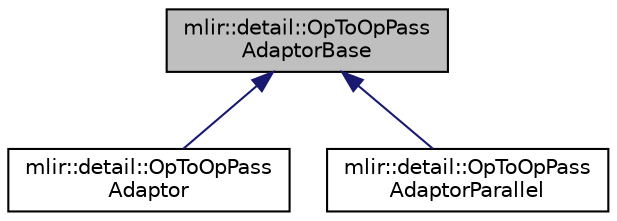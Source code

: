 digraph "mlir::detail::OpToOpPassAdaptorBase"
{
  bgcolor="transparent";
  edge [fontname="Helvetica",fontsize="10",labelfontname="Helvetica",labelfontsize="10"];
  node [fontname="Helvetica",fontsize="10",shape=record];
  Node0 [label="mlir::detail::OpToOpPass\lAdaptorBase",height=0.2,width=0.4,color="black", fillcolor="grey75", style="filled", fontcolor="black"];
  Node0 -> Node1 [dir="back",color="midnightblue",fontsize="10",style="solid",fontname="Helvetica"];
  Node1 [label="mlir::detail::OpToOpPass\lAdaptor",height=0.2,width=0.4,color="black",URL="$classmlir_1_1detail_1_1OpToOpPassAdaptor.html",tooltip="An adaptor pass used to run operation passes over nested operations synchronously on a single thread..."];
  Node0 -> Node2 [dir="back",color="midnightblue",fontsize="10",style="solid",fontname="Helvetica"];
  Node2 [label="mlir::detail::OpToOpPass\lAdaptorParallel",height=0.2,width=0.4,color="black",URL="$classmlir_1_1detail_1_1OpToOpPassAdaptorParallel.html",tooltip="An adaptor pass used to run operation passes over nested operations asynchronously across multiple th..."];
}
